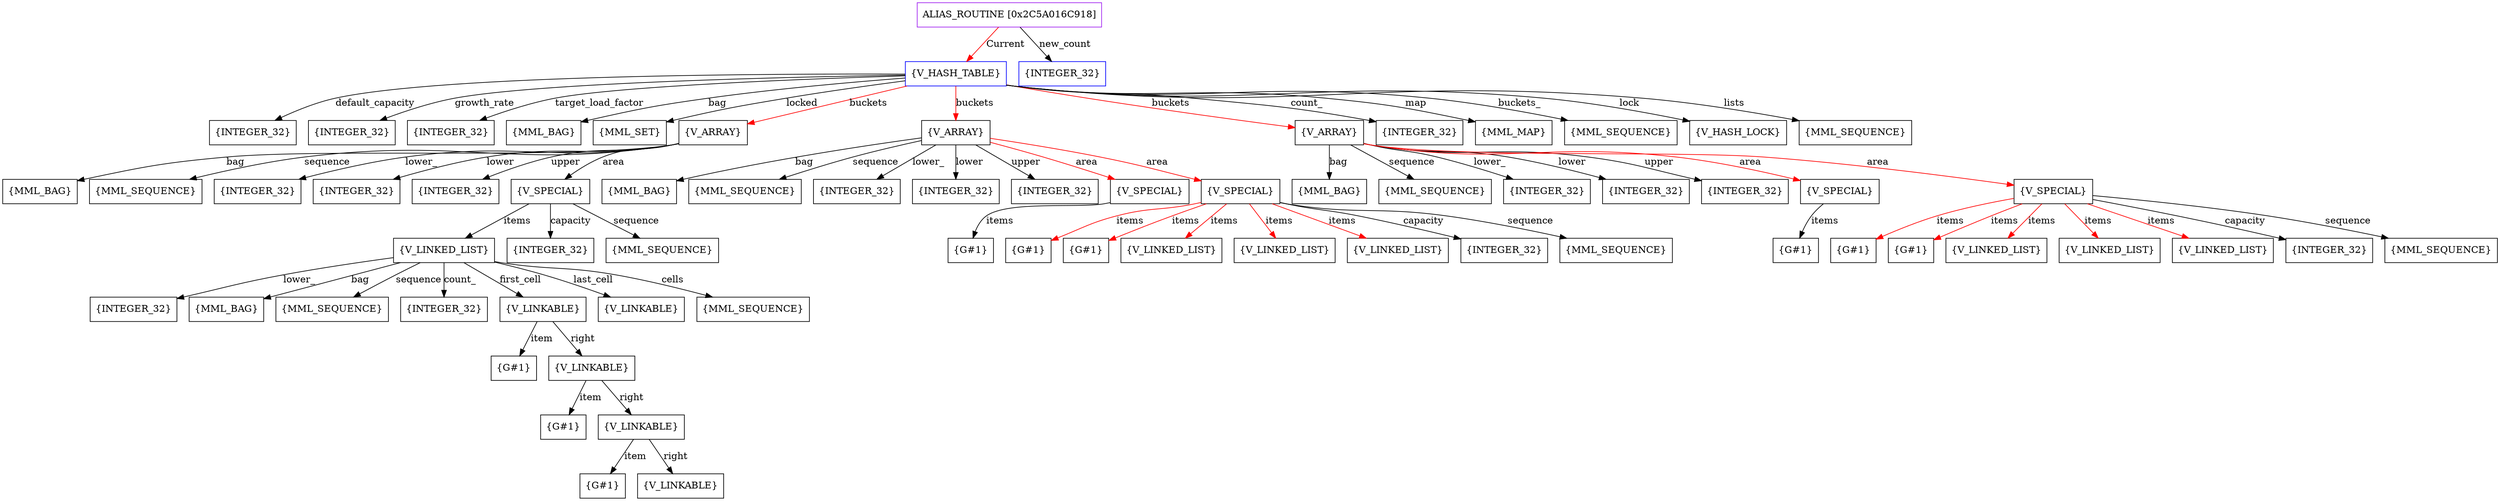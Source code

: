 digraph g {
	node [shape=box]
	b1[color=purple label=<ALIAS_ROUTINE [0x2C5A016C918]>]
	b2[color=blue label=<{V_HASH_TABLE}>]
	b3[label=<{INTEGER_32}>]
	b4[label=<{INTEGER_32}>]
	b5[label=<{INTEGER_32}>]
	b6[label=<{MML_BAG}>]
	b7[label=<{MML_SET}>]
	b8[label=<{V_ARRAY}>]
	b9[label=<{MML_BAG}>]
	b10[label=<{MML_SEQUENCE}>]
	b11[label=<{INTEGER_32}>]
	b12[label=<{INTEGER_32}>]
	b13[label=<{INTEGER_32}>]
	b14[label=<{V_SPECIAL}>]
	b15[label=<{V_LINKED_LIST}>]
	b16[label=<{INTEGER_32}>]
	b17[label=<{MML_BAG}>]
	b18[label=<{MML_SEQUENCE}>]
	b19[label=<{INTEGER_32}>]
	b20[label=<{V_LINKABLE}>]
	b21[label=<{G#1}>]
	b22[label=<{V_LINKABLE}>]
	b23[label=<{G#1}>]
	b24[label=<{V_LINKABLE}>]
	b25[label=<{G#1}>]
	b26[label=<{V_LINKABLE}>]
	b27[label=<{V_LINKABLE}>]
	b28[label=<{MML_SEQUENCE}>]
	b29[label=<{INTEGER_32}>]
	b30[label=<{MML_SEQUENCE}>]
	b31[label=<{V_ARRAY}>]
	b32[label=<{MML_BAG}>]
	b33[label=<{MML_SEQUENCE}>]
	b34[label=<{INTEGER_32}>]
	b35[label=<{INTEGER_32}>]
	b36[label=<{INTEGER_32}>]
	b37[label=<{V_SPECIAL}>]
	b38[label=<{G#1}>]
	b39[label=<{V_SPECIAL}>]
	b40[label=<{G#1}>]
	b41[label=<{G#1}>]
	b42[label=<{V_LINKED_LIST}>]
	b43[label=<{V_LINKED_LIST}>]
	b44[label=<{V_LINKED_LIST}>]
	b45[label=<{INTEGER_32}>]
	b46[label=<{MML_SEQUENCE}>]
	b47[label=<{V_ARRAY}>]
	b48[label=<{MML_BAG}>]
	b49[label=<{MML_SEQUENCE}>]
	b50[label=<{INTEGER_32}>]
	b51[label=<{INTEGER_32}>]
	b52[label=<{INTEGER_32}>]
	b53[label=<{V_SPECIAL}>]
	b54[label=<{G#1}>]
	b55[label=<{V_SPECIAL}>]
	b56[label=<{G#1}>]
	b57[label=<{G#1}>]
	b58[label=<{V_LINKED_LIST}>]
	b59[label=<{V_LINKED_LIST}>]
	b60[label=<{V_LINKED_LIST}>]
	b61[label=<{INTEGER_32}>]
	b62[label=<{MML_SEQUENCE}>]
	b63[label=<{INTEGER_32}>]
	b64[label=<{MML_MAP}>]
	b65[label=<{MML_SEQUENCE}>]
	b66[label=<{V_HASH_LOCK}>]
	b67[label=<{MML_SEQUENCE}>]
	b68[color=blue label=<{INTEGER_32}>]
	b1->b2[color=red label=<Current>]
	b2->b3[label=<default_capacity>]
	b2->b4[label=<growth_rate>]
	b2->b5[label=<target_load_factor>]
	b2->b6[label=<bag>]
	b2->b7[label=<locked>]
	b2->b8[color=red label=<buckets>]
	b8->b9[label=<bag>]
	b8->b10[label=<sequence>]
	b8->b11[label=<lower_>]
	b8->b12[label=<lower>]
	b8->b13[label=<upper>]
	b8->b14[label=<area>]
	b14->b15[label=<items>]
	b15->b16[label=<lower_>]
	b15->b17[label=<bag>]
	b15->b18[label=<sequence>]
	b15->b19[label=<count_>]
	b15->b20[label=<first_cell>]
	b20->b21[label=<item>]
	b20->b22[label=<right>]
	b22->b23[label=<item>]
	b22->b24[label=<right>]
	b24->b25[label=<item>]
	b24->b26[label=<right>]
	b15->b27[label=<last_cell>]
	b15->b28[label=<cells>]
	b14->b29[label=<capacity>]
	b14->b30[label=<sequence>]
	b2->b31[color=red label=<buckets>]
	b31->b32[label=<bag>]
	b31->b33[label=<sequence>]
	b31->b34[label=<lower_>]
	b31->b35[label=<lower>]
	b31->b36[label=<upper>]
	b31->b37[color=red label=<area>]
	b37->b38[label=<items>]
	b31->b39[color=red label=<area>]
	b39->b40[color=red label=<items>]
	b39->b41[color=red label=<items>]
	b39->b42[color=red label=<items>]
	b39->b43[color=red label=<items>]
	b39->b44[color=red label=<items>]
	b39->b45[label=<capacity>]
	b39->b46[label=<sequence>]
	b2->b47[color=red label=<buckets>]
	b47->b48[label=<bag>]
	b47->b49[label=<sequence>]
	b47->b50[label=<lower_>]
	b47->b51[label=<lower>]
	b47->b52[label=<upper>]
	b47->b53[color=red label=<area>]
	b53->b54[label=<items>]
	b47->b55[color=red label=<area>]
	b55->b56[color=red label=<items>]
	b55->b57[color=red label=<items>]
	b55->b58[color=red label=<items>]
	b55->b59[color=red label=<items>]
	b55->b60[color=red label=<items>]
	b55->b61[label=<capacity>]
	b55->b62[label=<sequence>]
	b2->b63[label=<count_>]
	b2->b64[label=<map>]
	b2->b65[label=<buckets_>]
	b2->b66[label=<lock>]
	b2->b67[label=<lists>]
	b1->b68[label=<new_count>]
}
